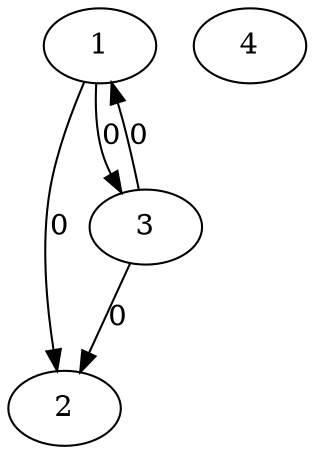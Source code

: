 digraph G {
  1;
  2;
  3;
  4;
  
  
  1 -> 2 [label="0", ];
  1 -> 3 [label="0", ];
  3 -> 1 [label="0", ];
  3 -> 2 [label="0", ];
  
  }